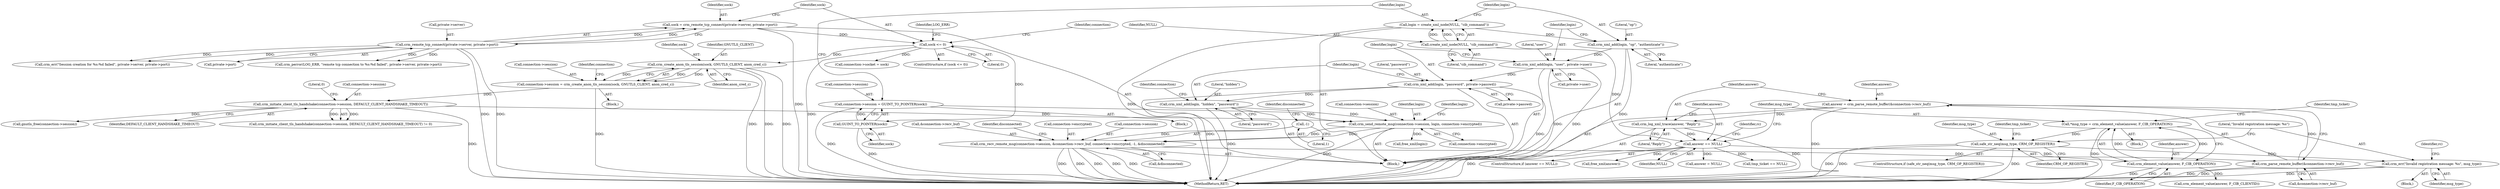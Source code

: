digraph "0_pacemaker_564f7cc2a51dcd2f28ab12a13394f31be5aa3c93_10@pointer" {
"1000344" [label="(Call,safe_str_neq(msg_type, CRM_OP_REGISTER))"];
"1000332" [label="(Call,*msg_type = crm_element_value(answer, F_CIB_OPERATION))"];
"1000334" [label="(Call,crm_element_value(answer, F_CIB_OPERATION))"];
"1000321" [label="(Call,answer == NULL)"];
"1000317" [label="(Call,crm_log_xml_trace(answer, \"Reply\"))"];
"1000310" [label="(Call,answer = crm_parse_remote_buffer(&connection->recv_buf))"];
"1000312" [label="(Call,crm_parse_remote_buffer(&connection->recv_buf))"];
"1000288" [label="(Call,crm_recv_remote_msg(connection->session, &connection->recv_buf, connection->encrypted, -1, &disconnected))"];
"1000278" [label="(Call,crm_send_remote_msg(connection->session, login, connection->encrypted))"];
"1000247" [label="(Call,connection->session = GUINT_TO_POINTER(sock))"];
"1000251" [label="(Call,GUINT_TO_POINTER(sock))"];
"1000166" [label="(Call,sock <= 0)"];
"1000156" [label="(Call,sock = crm_remote_tcp_connect(private->server, private->port))"];
"1000158" [label="(Call,crm_remote_tcp_connect(private->server, private->port))"];
"1000211" [label="(Call,crm_initiate_client_tls_handshake(connection->session, DEFAULT_CLIENT_HANDSHAKE_TIMEOUT))"];
"1000201" [label="(Call,connection->session = crm_create_anon_tls_session(sock, GNUTLS_CLIENT, anon_cred_c))"];
"1000205" [label="(Call,crm_create_anon_tls_session(sock, GNUTLS_CLIENT, anon_cred_c))"];
"1000274" [label="(Call,crm_xml_add(login, \"hidden\", \"password\"))"];
"1000268" [label="(Call,crm_xml_add(login, \"password\", private->passwd))"];
"1000262" [label="(Call,crm_xml_add(login, \"user\", private->user))"];
"1000258" [label="(Call,crm_xml_add(login, \"op\", \"authenticate\"))"];
"1000253" [label="(Call,login = create_xml_node(NULL, \"cib_command\"))"];
"1000255" [label="(Call,create_xml_node(NULL, \"cib_command\"))"];
"1000299" [label="(Call,-1)"];
"1000348" [label="(Call,crm_err(\"Invalid registration message: %s\", msg_type))"];
"1000263" [label="(Identifier,login)"];
"1000274" [label="(Call,crm_xml_add(login, \"hidden\", \"password\"))"];
"1000357" [label="(Call,tmp_ticket == NULL)"];
"1000156" [label="(Call,sock = crm_remote_tcp_connect(private->server, private->port))"];
"1000257" [label="(Literal,\"cib_command\")"];
"1000320" [label="(ControlStructure,if (answer == NULL))"];
"1000213" [label="(Identifier,connection)"];
"1000280" [label="(Identifier,connection)"];
"1000179" [label="(Call,connection->socket = sock)"];
"1000165" [label="(ControlStructure,if (sock <= 0))"];
"1000292" [label="(Call,&connection->recv_buf)"];
"1000275" [label="(Identifier,login)"];
"1000254" [label="(Identifier,login)"];
"1000345" [label="(Identifier,msg_type)"];
"1000304" [label="(Identifier,disconnected)"];
"1000282" [label="(Identifier,login)"];
"1000312" [label="(Call,crm_parse_remote_buffer(&connection->recv_buf))"];
"1000270" [label="(Literal,\"password\")"];
"1000278" [label="(Call,crm_send_remote_msg(connection->session, login, connection->encrypted))"];
"1000344" [label="(Call,safe_str_neq(msg_type, CRM_OP_REGISTER))"];
"1000349" [label="(Literal,\"Invalid registration message: %s\")"];
"1000212" [label="(Call,connection->session)"];
"1000166" [label="(Call,sock <= 0)"];
"1000300" [label="(Literal,1)"];
"1000340" [label="(Call,crm_element_value(answer, F_CIB_CLIENTID))"];
"1000373" [label="(Call,free_xml(answer))"];
"1000288" [label="(Call,crm_recv_remote_msg(connection->session, &connection->recv_buf, connection->encrypted, -1, &disconnected))"];
"1000261" [label="(Literal,\"authenticate\")"];
"1000277" [label="(Literal,\"password\")"];
"1000286" [label="(Call,free_xml(login))"];
"1000211" [label="(Call,crm_initiate_client_tls_handshake(connection->session, DEFAULT_CLIENT_HANDSHAKE_TIMEOUT))"];
"1000170" [label="(Call,crm_perror(LOG_ERR, \"remote tcp connection to %s:%d failed\", private->server, private->port))"];
"1000339" [label="(Identifier,tmp_ticket)"];
"1000283" [label="(Call,connection->encrypted)"];
"1000299" [label="(Call,-1)"];
"1000167" [label="(Identifier,sock)"];
"1000205" [label="(Call,crm_create_anon_tls_session(sock, GNUTLS_CLIENT, anon_cred_c))"];
"1000318" [label="(Identifier,answer)"];
"1000323" [label="(Identifier,NULL)"];
"1000260" [label="(Literal,\"op\")"];
"1000350" [label="(Identifier,msg_type)"];
"1000346" [label="(Identifier,CRM_OP_REGISTER)"];
"1000343" [label="(ControlStructure,if (safe_str_neq(msg_type, CRM_OP_REGISTER)))"];
"1000375" [label="(Call,answer = NULL)"];
"1000313" [label="(Call,&connection->recv_buf)"];
"1000287" [label="(Identifier,login)"];
"1000259" [label="(Identifier,login)"];
"1000207" [label="(Identifier,GNUTLS_CLIENT)"];
"1000332" [label="(Call,*msg_type = crm_element_value(answer, F_CIB_OPERATION))"];
"1000333" [label="(Identifier,msg_type)"];
"1000231" [label="(Call,gnutls_free(connection->session))"];
"1000251" [label="(Call,GUINT_TO_POINTER(sock))"];
"1000268" [label="(Call,crm_xml_add(login, \"password\", private->passwd))"];
"1000157" [label="(Identifier,sock)"];
"1000352" [label="(Identifier,rc)"];
"1000158" [label="(Call,crm_remote_tcp_connect(private->server, private->port))"];
"1000302" [label="(Identifier,disconnected)"];
"1000311" [label="(Identifier,answer)"];
"1000215" [label="(Identifier,DEFAULT_CLIENT_HANDSHAKE_TIMEOUT)"];
"1000201" [label="(Call,connection->session = crm_create_anon_tls_session(sock, GNUTLS_CLIENT, anon_cred_c))"];
"1000279" [label="(Call,connection->session)"];
"1000317" [label="(Call,crm_log_xml_trace(answer, \"Reply\"))"];
"1000247" [label="(Call,connection->session = GUINT_TO_POINTER(sock))"];
"1000256" [label="(Identifier,NULL)"];
"1000296" [label="(Call,connection->encrypted)"];
"1000168" [label="(Literal,0)"];
"1000358" [label="(Identifier,tmp_ticket)"];
"1000188" [label="(Block,)"];
"1000181" [label="(Identifier,connection)"];
"1000264" [label="(Literal,\"user\")"];
"1000330" [label="(Block,)"];
"1000348" [label="(Call,crm_err(\"Invalid registration message: %s\", msg_type))"];
"1000322" [label="(Identifier,answer)"];
"1000159" [label="(Call,private->server)"];
"1000206" [label="(Identifier,sock)"];
"1000310" [label="(Call,answer = crm_parse_remote_buffer(&connection->recv_buf))"];
"1000218" [label="(Call,crm_err(\"Session creation for %s:%d failed\", private->server, private->port))"];
"1000253" [label="(Call,login = create_xml_node(NULL, \"cib_command\"))"];
"1000202" [label="(Call,connection->session)"];
"1000248" [label="(Call,connection->session)"];
"1000246" [label="(Block,)"];
"1000269" [label="(Identifier,login)"];
"1000326" [label="(Identifier,rc)"];
"1000265" [label="(Call,private->user)"];
"1000162" [label="(Call,private->port)"];
"1000108" [label="(Block,)"];
"1000271" [label="(Call,private->passwd)"];
"1000216" [label="(Literal,0)"];
"1000334" [label="(Call,crm_element_value(answer, F_CIB_OPERATION))"];
"1000262" [label="(Call,crm_xml_add(login, \"user\", private->user))"];
"1000210" [label="(Call,crm_initiate_client_tls_handshake(connection->session, DEFAULT_CLIENT_HANDSHAKE_TIMEOUT) != 0)"];
"1000258" [label="(Call,crm_xml_add(login, \"op\", \"authenticate\"))"];
"1000289" [label="(Call,connection->session)"];
"1000404" [label="(MethodReturn,RET)"];
"1000301" [label="(Call,&disconnected)"];
"1000208" [label="(Identifier,anon_cred_c)"];
"1000347" [label="(Block,)"];
"1000335" [label="(Identifier,answer)"];
"1000321" [label="(Call,answer == NULL)"];
"1000319" [label="(Literal,\"Reply\")"];
"1000252" [label="(Identifier,sock)"];
"1000336" [label="(Identifier,F_CIB_OPERATION)"];
"1000276" [label="(Literal,\"hidden\")"];
"1000171" [label="(Identifier,LOG_ERR)"];
"1000255" [label="(Call,create_xml_node(NULL, \"cib_command\"))"];
"1000344" -> "1000343"  [label="AST: "];
"1000344" -> "1000346"  [label="CFG: "];
"1000345" -> "1000344"  [label="AST: "];
"1000346" -> "1000344"  [label="AST: "];
"1000349" -> "1000344"  [label="CFG: "];
"1000358" -> "1000344"  [label="CFG: "];
"1000344" -> "1000404"  [label="DDG: "];
"1000344" -> "1000404"  [label="DDG: "];
"1000344" -> "1000404"  [label="DDG: "];
"1000332" -> "1000344"  [label="DDG: "];
"1000344" -> "1000348"  [label="DDG: "];
"1000332" -> "1000330"  [label="AST: "];
"1000332" -> "1000334"  [label="CFG: "];
"1000333" -> "1000332"  [label="AST: "];
"1000334" -> "1000332"  [label="AST: "];
"1000339" -> "1000332"  [label="CFG: "];
"1000332" -> "1000404"  [label="DDG: "];
"1000334" -> "1000332"  [label="DDG: "];
"1000334" -> "1000332"  [label="DDG: "];
"1000334" -> "1000336"  [label="CFG: "];
"1000335" -> "1000334"  [label="AST: "];
"1000336" -> "1000334"  [label="AST: "];
"1000334" -> "1000404"  [label="DDG: "];
"1000321" -> "1000334"  [label="DDG: "];
"1000334" -> "1000340"  [label="DDG: "];
"1000321" -> "1000320"  [label="AST: "];
"1000321" -> "1000323"  [label="CFG: "];
"1000322" -> "1000321"  [label="AST: "];
"1000323" -> "1000321"  [label="AST: "];
"1000326" -> "1000321"  [label="CFG: "];
"1000333" -> "1000321"  [label="CFG: "];
"1000321" -> "1000404"  [label="DDG: "];
"1000317" -> "1000321"  [label="DDG: "];
"1000255" -> "1000321"  [label="DDG: "];
"1000321" -> "1000357"  [label="DDG: "];
"1000321" -> "1000373"  [label="DDG: "];
"1000321" -> "1000375"  [label="DDG: "];
"1000317" -> "1000108"  [label="AST: "];
"1000317" -> "1000319"  [label="CFG: "];
"1000318" -> "1000317"  [label="AST: "];
"1000319" -> "1000317"  [label="AST: "];
"1000322" -> "1000317"  [label="CFG: "];
"1000317" -> "1000404"  [label="DDG: "];
"1000310" -> "1000317"  [label="DDG: "];
"1000310" -> "1000108"  [label="AST: "];
"1000310" -> "1000312"  [label="CFG: "];
"1000311" -> "1000310"  [label="AST: "];
"1000312" -> "1000310"  [label="AST: "];
"1000318" -> "1000310"  [label="CFG: "];
"1000310" -> "1000404"  [label="DDG: "];
"1000312" -> "1000310"  [label="DDG: "];
"1000312" -> "1000313"  [label="CFG: "];
"1000313" -> "1000312"  [label="AST: "];
"1000312" -> "1000404"  [label="DDG: "];
"1000288" -> "1000312"  [label="DDG: "];
"1000288" -> "1000108"  [label="AST: "];
"1000288" -> "1000301"  [label="CFG: "];
"1000289" -> "1000288"  [label="AST: "];
"1000292" -> "1000288"  [label="AST: "];
"1000296" -> "1000288"  [label="AST: "];
"1000299" -> "1000288"  [label="AST: "];
"1000301" -> "1000288"  [label="AST: "];
"1000304" -> "1000288"  [label="CFG: "];
"1000288" -> "1000404"  [label="DDG: "];
"1000288" -> "1000404"  [label="DDG: "];
"1000288" -> "1000404"  [label="DDG: "];
"1000288" -> "1000404"  [label="DDG: "];
"1000288" -> "1000404"  [label="DDG: "];
"1000278" -> "1000288"  [label="DDG: "];
"1000278" -> "1000288"  [label="DDG: "];
"1000299" -> "1000288"  [label="DDG: "];
"1000278" -> "1000108"  [label="AST: "];
"1000278" -> "1000283"  [label="CFG: "];
"1000279" -> "1000278"  [label="AST: "];
"1000282" -> "1000278"  [label="AST: "];
"1000283" -> "1000278"  [label="AST: "];
"1000287" -> "1000278"  [label="CFG: "];
"1000278" -> "1000404"  [label="DDG: "];
"1000247" -> "1000278"  [label="DDG: "];
"1000211" -> "1000278"  [label="DDG: "];
"1000274" -> "1000278"  [label="DDG: "];
"1000278" -> "1000286"  [label="DDG: "];
"1000247" -> "1000246"  [label="AST: "];
"1000247" -> "1000251"  [label="CFG: "];
"1000248" -> "1000247"  [label="AST: "];
"1000251" -> "1000247"  [label="AST: "];
"1000254" -> "1000247"  [label="CFG: "];
"1000247" -> "1000404"  [label="DDG: "];
"1000251" -> "1000247"  [label="DDG: "];
"1000251" -> "1000252"  [label="CFG: "];
"1000252" -> "1000251"  [label="AST: "];
"1000251" -> "1000404"  [label="DDG: "];
"1000166" -> "1000251"  [label="DDG: "];
"1000166" -> "1000165"  [label="AST: "];
"1000166" -> "1000168"  [label="CFG: "];
"1000167" -> "1000166"  [label="AST: "];
"1000168" -> "1000166"  [label="AST: "];
"1000171" -> "1000166"  [label="CFG: "];
"1000181" -> "1000166"  [label="CFG: "];
"1000166" -> "1000404"  [label="DDG: "];
"1000156" -> "1000166"  [label="DDG: "];
"1000166" -> "1000179"  [label="DDG: "];
"1000166" -> "1000205"  [label="DDG: "];
"1000156" -> "1000108"  [label="AST: "];
"1000156" -> "1000158"  [label="CFG: "];
"1000157" -> "1000156"  [label="AST: "];
"1000158" -> "1000156"  [label="AST: "];
"1000167" -> "1000156"  [label="CFG: "];
"1000156" -> "1000404"  [label="DDG: "];
"1000158" -> "1000156"  [label="DDG: "];
"1000158" -> "1000156"  [label="DDG: "];
"1000158" -> "1000162"  [label="CFG: "];
"1000159" -> "1000158"  [label="AST: "];
"1000162" -> "1000158"  [label="AST: "];
"1000158" -> "1000404"  [label="DDG: "];
"1000158" -> "1000404"  [label="DDG: "];
"1000158" -> "1000170"  [label="DDG: "];
"1000158" -> "1000170"  [label="DDG: "];
"1000158" -> "1000218"  [label="DDG: "];
"1000158" -> "1000218"  [label="DDG: "];
"1000211" -> "1000210"  [label="AST: "];
"1000211" -> "1000215"  [label="CFG: "];
"1000212" -> "1000211"  [label="AST: "];
"1000215" -> "1000211"  [label="AST: "];
"1000216" -> "1000211"  [label="CFG: "];
"1000211" -> "1000404"  [label="DDG: "];
"1000211" -> "1000210"  [label="DDG: "];
"1000211" -> "1000210"  [label="DDG: "];
"1000201" -> "1000211"  [label="DDG: "];
"1000211" -> "1000231"  [label="DDG: "];
"1000201" -> "1000188"  [label="AST: "];
"1000201" -> "1000205"  [label="CFG: "];
"1000202" -> "1000201"  [label="AST: "];
"1000205" -> "1000201"  [label="AST: "];
"1000213" -> "1000201"  [label="CFG: "];
"1000201" -> "1000404"  [label="DDG: "];
"1000205" -> "1000201"  [label="DDG: "];
"1000205" -> "1000201"  [label="DDG: "];
"1000205" -> "1000201"  [label="DDG: "];
"1000205" -> "1000208"  [label="CFG: "];
"1000206" -> "1000205"  [label="AST: "];
"1000207" -> "1000205"  [label="AST: "];
"1000208" -> "1000205"  [label="AST: "];
"1000205" -> "1000404"  [label="DDG: "];
"1000205" -> "1000404"  [label="DDG: "];
"1000205" -> "1000404"  [label="DDG: "];
"1000274" -> "1000108"  [label="AST: "];
"1000274" -> "1000277"  [label="CFG: "];
"1000275" -> "1000274"  [label="AST: "];
"1000276" -> "1000274"  [label="AST: "];
"1000277" -> "1000274"  [label="AST: "];
"1000280" -> "1000274"  [label="CFG: "];
"1000274" -> "1000404"  [label="DDG: "];
"1000268" -> "1000274"  [label="DDG: "];
"1000268" -> "1000108"  [label="AST: "];
"1000268" -> "1000271"  [label="CFG: "];
"1000269" -> "1000268"  [label="AST: "];
"1000270" -> "1000268"  [label="AST: "];
"1000271" -> "1000268"  [label="AST: "];
"1000275" -> "1000268"  [label="CFG: "];
"1000268" -> "1000404"  [label="DDG: "];
"1000268" -> "1000404"  [label="DDG: "];
"1000262" -> "1000268"  [label="DDG: "];
"1000262" -> "1000108"  [label="AST: "];
"1000262" -> "1000265"  [label="CFG: "];
"1000263" -> "1000262"  [label="AST: "];
"1000264" -> "1000262"  [label="AST: "];
"1000265" -> "1000262"  [label="AST: "];
"1000269" -> "1000262"  [label="CFG: "];
"1000262" -> "1000404"  [label="DDG: "];
"1000262" -> "1000404"  [label="DDG: "];
"1000258" -> "1000262"  [label="DDG: "];
"1000258" -> "1000108"  [label="AST: "];
"1000258" -> "1000261"  [label="CFG: "];
"1000259" -> "1000258"  [label="AST: "];
"1000260" -> "1000258"  [label="AST: "];
"1000261" -> "1000258"  [label="AST: "];
"1000263" -> "1000258"  [label="CFG: "];
"1000258" -> "1000404"  [label="DDG: "];
"1000253" -> "1000258"  [label="DDG: "];
"1000253" -> "1000108"  [label="AST: "];
"1000253" -> "1000255"  [label="CFG: "];
"1000254" -> "1000253"  [label="AST: "];
"1000255" -> "1000253"  [label="AST: "];
"1000259" -> "1000253"  [label="CFG: "];
"1000253" -> "1000404"  [label="DDG: "];
"1000255" -> "1000253"  [label="DDG: "];
"1000255" -> "1000253"  [label="DDG: "];
"1000255" -> "1000257"  [label="CFG: "];
"1000256" -> "1000255"  [label="AST: "];
"1000257" -> "1000255"  [label="AST: "];
"1000299" -> "1000300"  [label="CFG: "];
"1000300" -> "1000299"  [label="AST: "];
"1000302" -> "1000299"  [label="CFG: "];
"1000348" -> "1000347"  [label="AST: "];
"1000348" -> "1000350"  [label="CFG: "];
"1000349" -> "1000348"  [label="AST: "];
"1000350" -> "1000348"  [label="AST: "];
"1000352" -> "1000348"  [label="CFG: "];
"1000348" -> "1000404"  [label="DDG: "];
"1000348" -> "1000404"  [label="DDG: "];
}
